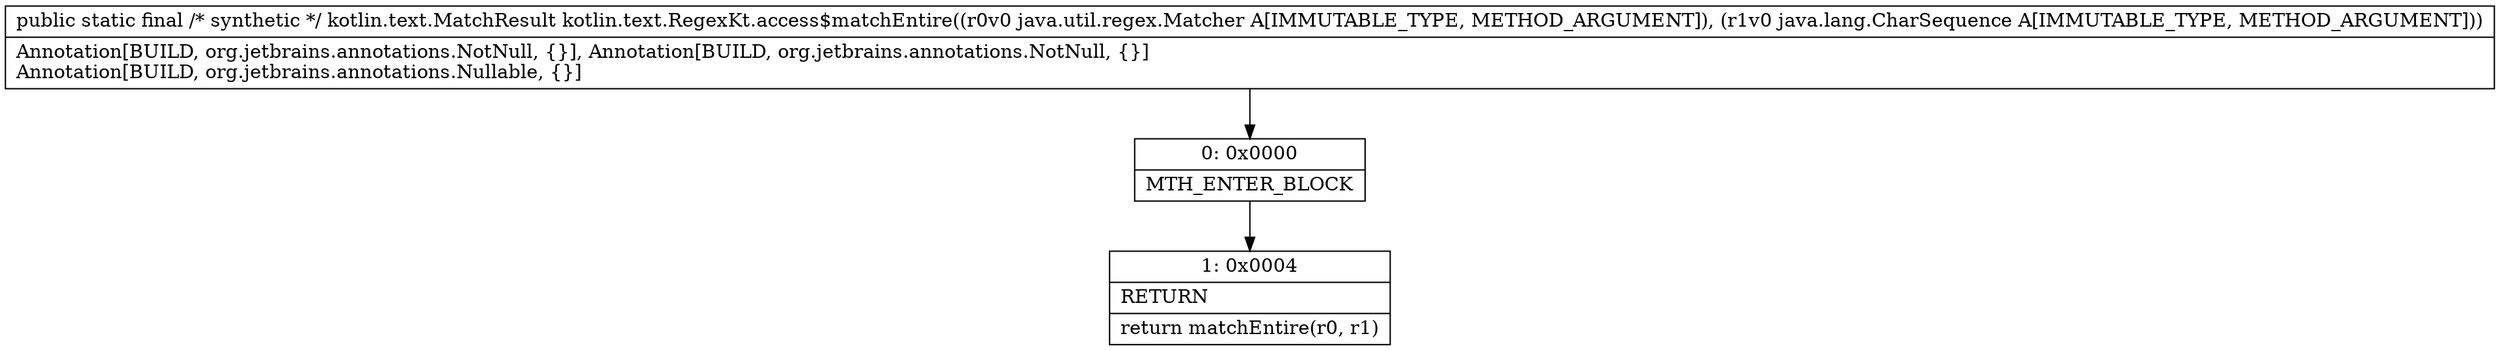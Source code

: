digraph "CFG forkotlin.text.RegexKt.access$matchEntire(Ljava\/util\/regex\/Matcher;Ljava\/lang\/CharSequence;)Lkotlin\/text\/MatchResult;" {
Node_0 [shape=record,label="{0\:\ 0x0000|MTH_ENTER_BLOCK\l}"];
Node_1 [shape=record,label="{1\:\ 0x0004|RETURN\l|return matchEntire(r0, r1)\l}"];
MethodNode[shape=record,label="{public static final \/* synthetic *\/ kotlin.text.MatchResult kotlin.text.RegexKt.access$matchEntire((r0v0 java.util.regex.Matcher A[IMMUTABLE_TYPE, METHOD_ARGUMENT]), (r1v0 java.lang.CharSequence A[IMMUTABLE_TYPE, METHOD_ARGUMENT]))  | Annotation[BUILD, org.jetbrains.annotations.NotNull, \{\}], Annotation[BUILD, org.jetbrains.annotations.NotNull, \{\}]\lAnnotation[BUILD, org.jetbrains.annotations.Nullable, \{\}]\l}"];
MethodNode -> Node_0;
Node_0 -> Node_1;
}

